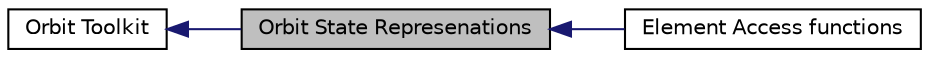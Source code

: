 digraph "Orbit State Represenations"
{
  edge [fontname="Helvetica",fontsize="10",labelfontname="Helvetica",labelfontsize="10"];
  node [fontname="Helvetica",fontsize="10",shape=record];
  rankdir=LR;
  Node0 [label="Orbit State Represenations",height=0.2,width=0.4,color="black", fillcolor="grey75", style="filled", fontcolor="black"];
  Node1 [label="Orbit Toolkit",height=0.2,width=0.4,color="black", fillcolor="white", style="filled",URL="$group__OrbitToolkit.html"];
  Node2 [label="Element Access functions",height=0.2,width=0.4,color="black", fillcolor="white", style="filled",URL="$group__ElementAccessFunctions.html",tooltip="Functions to access the specific elements of the Keplerian Orbital Elements. "];
  Node1->Node0 [shape=plaintext, color="midnightblue", dir="back", style="solid"];
  Node0->Node2 [shape=plaintext, color="midnightblue", dir="back", style="solid"];
}
